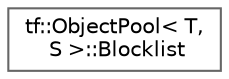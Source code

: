 digraph "类继承关系图"
{
 // LATEX_PDF_SIZE
  bgcolor="transparent";
  edge [fontname=Helvetica,fontsize=10,labelfontname=Helvetica,labelfontsize=10];
  node [fontname=Helvetica,fontsize=10,shape=box,height=0.2,width=0.4];
  rankdir="LR";
  Node0 [id="Node000000",label="tf::ObjectPool\< T,\l S \>::Blocklist",height=0.2,width=0.4,color="grey40", fillcolor="white", style="filled",URL="$structtf_1_1_object_pool_1_1_blocklist.html",tooltip=" "];
}
